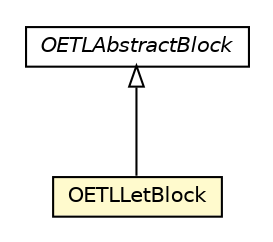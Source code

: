 #!/usr/local/bin/dot
#
# Class diagram 
# Generated by UMLGraph version R5_6-24-gf6e263 (http://www.umlgraph.org/)
#

digraph G {
	edge [fontname="Helvetica",fontsize=10,labelfontname="Helvetica",labelfontsize=10];
	node [fontname="Helvetica",fontsize=10,shape=plaintext];
	nodesep=0.25;
	ranksep=0.5;
	// com.orientechnologies.orient.etl.block.OETLLetBlock
	c3112050 [label=<<table title="com.orientechnologies.orient.etl.block.OETLLetBlock" border="0" cellborder="1" cellspacing="0" cellpadding="2" port="p" bgcolor="lemonChiffon" href="./OETLLetBlock.html">
		<tr><td><table border="0" cellspacing="0" cellpadding="1">
<tr><td align="center" balign="center"> OETLLetBlock </td></tr>
		</table></td></tr>
		</table>>, URL="./OETLLetBlock.html", fontname="Helvetica", fontcolor="black", fontsize=10.0];
	// com.orientechnologies.orient.etl.block.OETLAbstractBlock
	c3112052 [label=<<table title="com.orientechnologies.orient.etl.block.OETLAbstractBlock" border="0" cellborder="1" cellspacing="0" cellpadding="2" port="p" href="./OETLAbstractBlock.html">
		<tr><td><table border="0" cellspacing="0" cellpadding="1">
<tr><td align="center" balign="center"><font face="Helvetica-Oblique"> OETLAbstractBlock </font></td></tr>
		</table></td></tr>
		</table>>, URL="./OETLAbstractBlock.html", fontname="Helvetica", fontcolor="black", fontsize=10.0];
	//com.orientechnologies.orient.etl.block.OETLLetBlock extends com.orientechnologies.orient.etl.block.OETLAbstractBlock
	c3112052:p -> c3112050:p [dir=back,arrowtail=empty];
}

